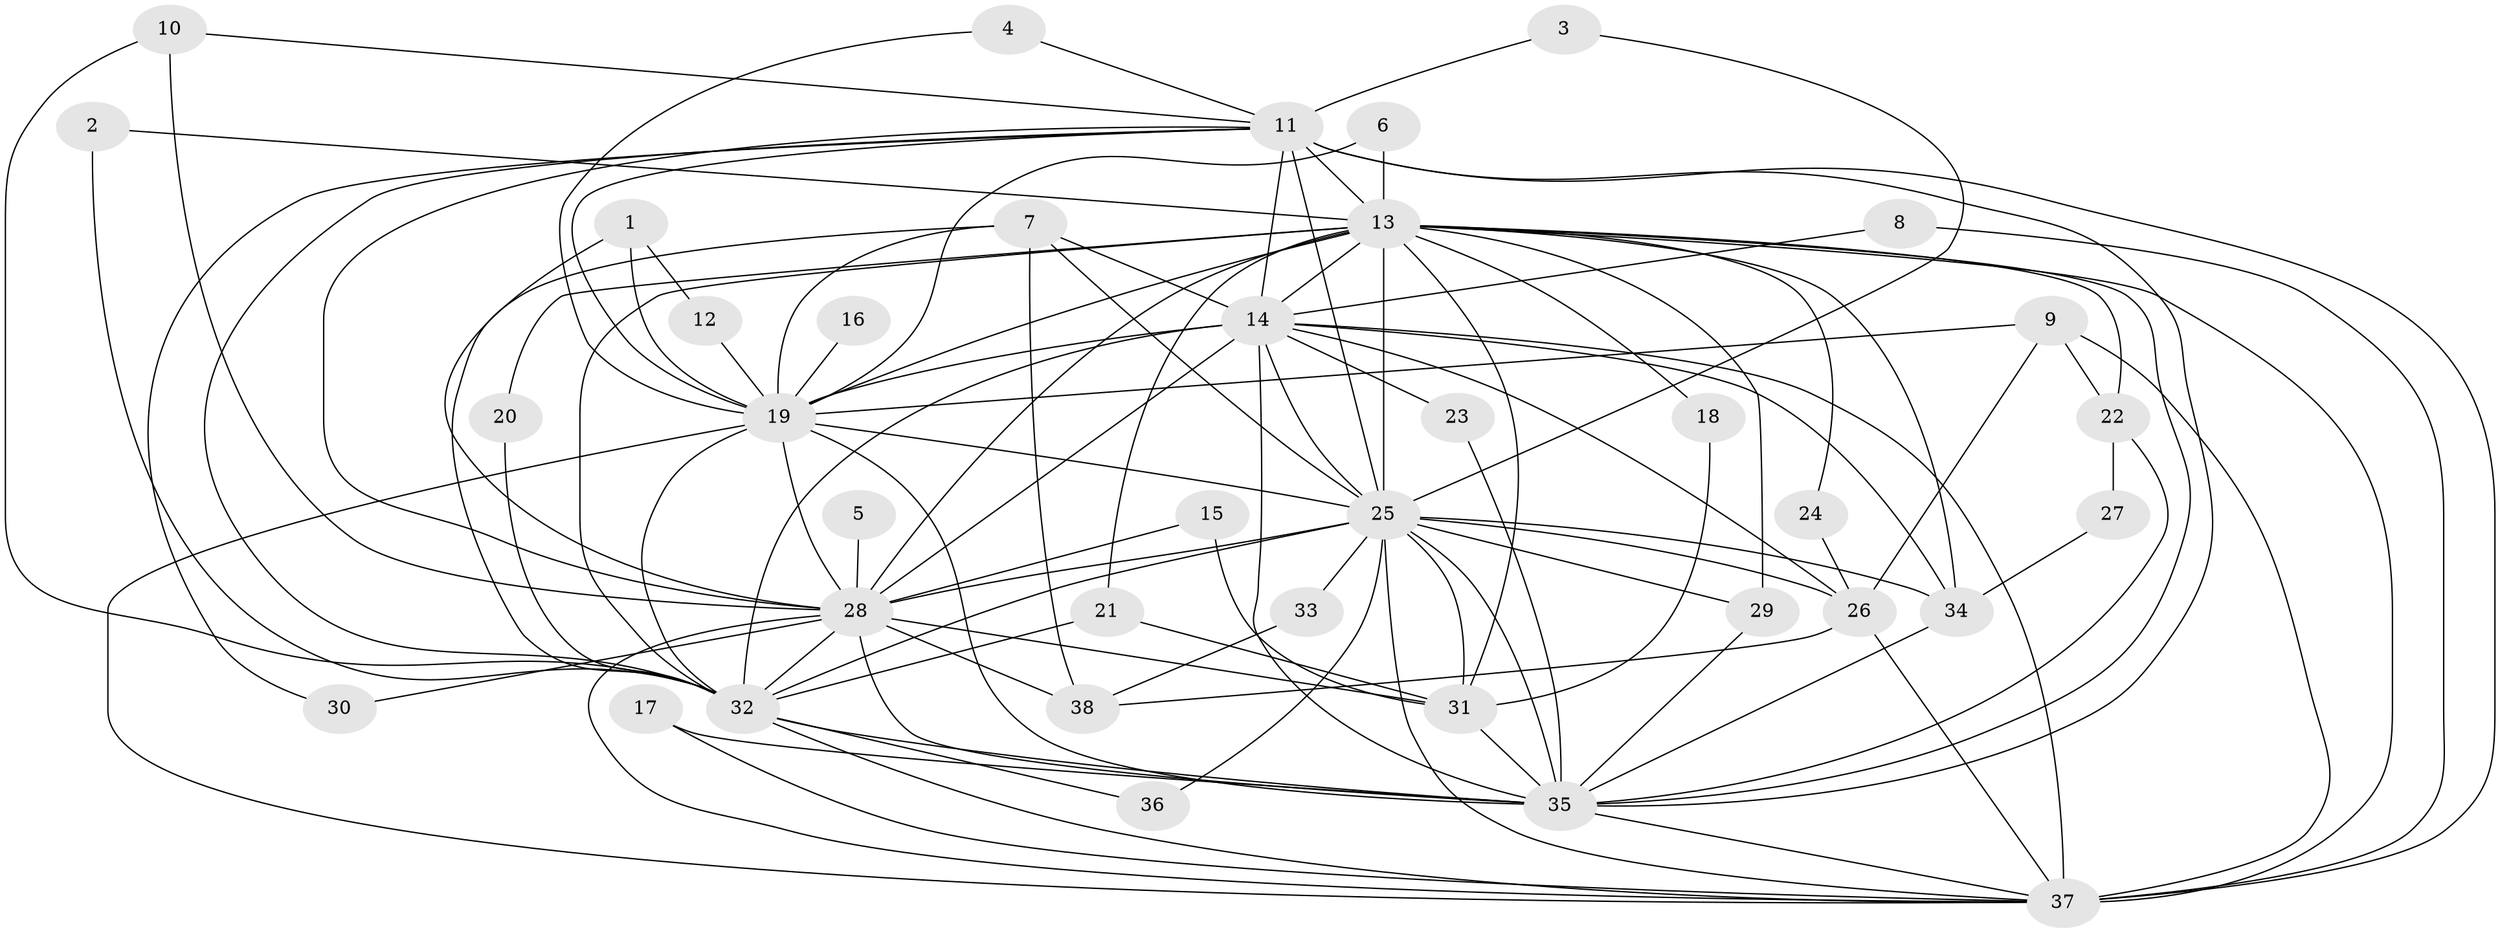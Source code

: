 // original degree distribution, {22: 0.013157894736842105, 16: 0.02631578947368421, 19: 0.013157894736842105, 20: 0.039473684210526314, 26: 0.013157894736842105, 12: 0.013157894736842105, 14: 0.013157894736842105, 3: 0.19736842105263158, 2: 0.5657894736842105, 6: 0.013157894736842105, 5: 0.013157894736842105, 4: 0.06578947368421052, 7: 0.013157894736842105}
// Generated by graph-tools (version 1.1) at 2025/49/03/09/25 03:49:31]
// undirected, 38 vertices, 105 edges
graph export_dot {
graph [start="1"]
  node [color=gray90,style=filled];
  1;
  2;
  3;
  4;
  5;
  6;
  7;
  8;
  9;
  10;
  11;
  12;
  13;
  14;
  15;
  16;
  17;
  18;
  19;
  20;
  21;
  22;
  23;
  24;
  25;
  26;
  27;
  28;
  29;
  30;
  31;
  32;
  33;
  34;
  35;
  36;
  37;
  38;
  1 -- 12 [weight=1.0];
  1 -- 19 [weight=1.0];
  1 -- 28 [weight=1.0];
  2 -- 13 [weight=1.0];
  2 -- 32 [weight=1.0];
  3 -- 11 [weight=1.0];
  3 -- 25 [weight=1.0];
  4 -- 11 [weight=1.0];
  4 -- 19 [weight=1.0];
  5 -- 28 [weight=1.0];
  6 -- 13 [weight=1.0];
  6 -- 19 [weight=1.0];
  7 -- 14 [weight=1.0];
  7 -- 19 [weight=1.0];
  7 -- 25 [weight=1.0];
  7 -- 32 [weight=1.0];
  7 -- 38 [weight=1.0];
  8 -- 14 [weight=1.0];
  8 -- 37 [weight=1.0];
  9 -- 19 [weight=2.0];
  9 -- 22 [weight=1.0];
  9 -- 26 [weight=1.0];
  9 -- 37 [weight=1.0];
  10 -- 11 [weight=1.0];
  10 -- 28 [weight=1.0];
  10 -- 32 [weight=1.0];
  11 -- 13 [weight=3.0];
  11 -- 14 [weight=1.0];
  11 -- 19 [weight=1.0];
  11 -- 25 [weight=1.0];
  11 -- 28 [weight=1.0];
  11 -- 30 [weight=1.0];
  11 -- 32 [weight=1.0];
  11 -- 35 [weight=2.0];
  11 -- 37 [weight=1.0];
  12 -- 19 [weight=2.0];
  13 -- 14 [weight=2.0];
  13 -- 18 [weight=1.0];
  13 -- 19 [weight=3.0];
  13 -- 20 [weight=1.0];
  13 -- 21 [weight=1.0];
  13 -- 22 [weight=1.0];
  13 -- 24 [weight=1.0];
  13 -- 25 [weight=3.0];
  13 -- 28 [weight=2.0];
  13 -- 29 [weight=2.0];
  13 -- 31 [weight=1.0];
  13 -- 32 [weight=3.0];
  13 -- 34 [weight=1.0];
  13 -- 35 [weight=3.0];
  13 -- 37 [weight=3.0];
  14 -- 19 [weight=2.0];
  14 -- 23 [weight=1.0];
  14 -- 25 [weight=1.0];
  14 -- 26 [weight=1.0];
  14 -- 28 [weight=3.0];
  14 -- 32 [weight=2.0];
  14 -- 34 [weight=2.0];
  14 -- 35 [weight=1.0];
  14 -- 37 [weight=1.0];
  15 -- 28 [weight=1.0];
  15 -- 31 [weight=1.0];
  16 -- 19 [weight=1.0];
  17 -- 35 [weight=1.0];
  17 -- 37 [weight=1.0];
  18 -- 31 [weight=1.0];
  19 -- 25 [weight=1.0];
  19 -- 28 [weight=1.0];
  19 -- 32 [weight=1.0];
  19 -- 35 [weight=2.0];
  19 -- 37 [weight=1.0];
  20 -- 32 [weight=1.0];
  21 -- 31 [weight=1.0];
  21 -- 32 [weight=1.0];
  22 -- 27 [weight=1.0];
  22 -- 35 [weight=1.0];
  23 -- 35 [weight=1.0];
  24 -- 26 [weight=1.0];
  25 -- 26 [weight=1.0];
  25 -- 28 [weight=1.0];
  25 -- 29 [weight=1.0];
  25 -- 31 [weight=1.0];
  25 -- 32 [weight=2.0];
  25 -- 33 [weight=1.0];
  25 -- 34 [weight=1.0];
  25 -- 35 [weight=2.0];
  25 -- 36 [weight=1.0];
  25 -- 37 [weight=1.0];
  26 -- 37 [weight=1.0];
  26 -- 38 [weight=1.0];
  27 -- 34 [weight=1.0];
  28 -- 30 [weight=1.0];
  28 -- 31 [weight=1.0];
  28 -- 32 [weight=1.0];
  28 -- 35 [weight=1.0];
  28 -- 37 [weight=1.0];
  28 -- 38 [weight=1.0];
  29 -- 35 [weight=1.0];
  31 -- 35 [weight=2.0];
  32 -- 35 [weight=1.0];
  32 -- 36 [weight=1.0];
  32 -- 37 [weight=1.0];
  33 -- 38 [weight=1.0];
  34 -- 35 [weight=1.0];
  35 -- 37 [weight=1.0];
}
